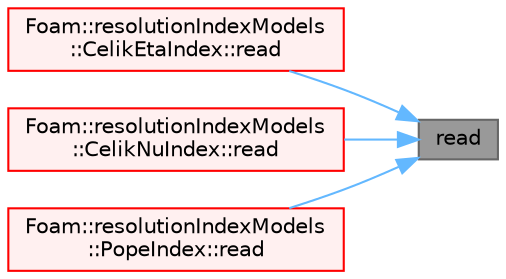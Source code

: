 digraph "read"
{
 // LATEX_PDF_SIZE
  bgcolor="transparent";
  edge [fontname=Helvetica,fontsize=10,labelfontname=Helvetica,labelfontsize=10];
  node [fontname=Helvetica,fontsize=10,shape=box,height=0.2,width=0.4];
  rankdir="RL";
  Node1 [id="Node000001",label="read",height=0.2,width=0.4,color="gray40", fillcolor="grey60", style="filled", fontcolor="black",tooltip=" "];
  Node1 -> Node2 [id="edge1_Node000001_Node000002",dir="back",color="steelblue1",style="solid",tooltip=" "];
  Node2 [id="Node000002",label="Foam::resolutionIndexModels\l::CelikEtaIndex::read",height=0.2,width=0.4,color="red", fillcolor="#FFF0F0", style="filled",URL="$classFoam_1_1resolutionIndexModels_1_1CelikEtaIndex.html#a6ce0c64db98eb6144d363dbfc86104eb",tooltip=" "];
  Node1 -> Node4 [id="edge2_Node000001_Node000004",dir="back",color="steelblue1",style="solid",tooltip=" "];
  Node4 [id="Node000004",label="Foam::resolutionIndexModels\l::CelikNuIndex::read",height=0.2,width=0.4,color="red", fillcolor="#FFF0F0", style="filled",URL="$classFoam_1_1resolutionIndexModels_1_1CelikNuIndex.html#a6ce0c64db98eb6144d363dbfc86104eb",tooltip=" "];
  Node1 -> Node6 [id="edge3_Node000001_Node000006",dir="back",color="steelblue1",style="solid",tooltip=" "];
  Node6 [id="Node000006",label="Foam::resolutionIndexModels\l::PopeIndex::read",height=0.2,width=0.4,color="red", fillcolor="#FFF0F0", style="filled",URL="$classFoam_1_1resolutionIndexModels_1_1PopeIndex.html#a6ce0c64db98eb6144d363dbfc86104eb",tooltip=" "];
}
